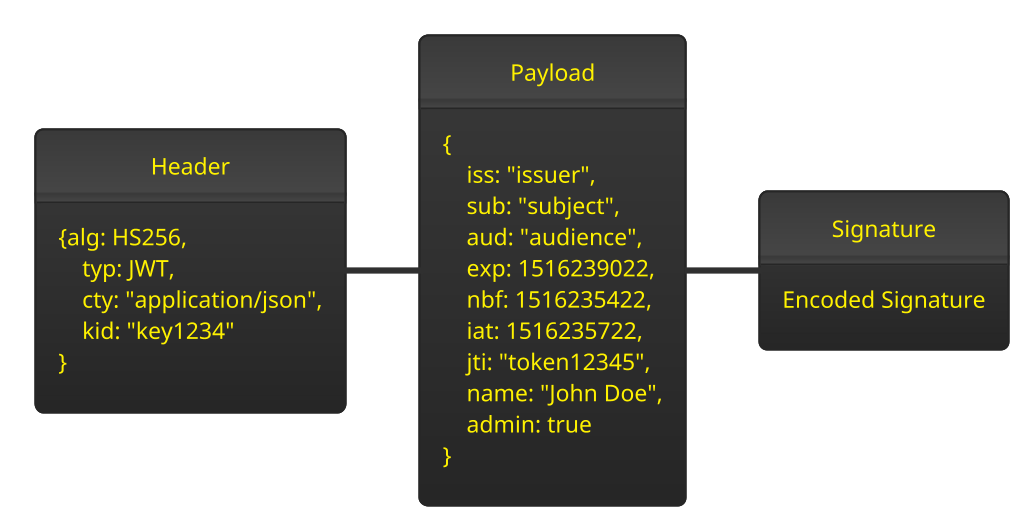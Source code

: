 @startuml
!theme black-knight

hide circle

scale 2

skinparam backgroundColor white

!define RECTANGLE(x) class x << (R,orchid) >>

RECTANGLE(Header)
RECTANGLE(Payload)
RECTANGLE(Signature)

Header : {alg: HS256,\n    typ: JWT,\n    cty: "application/json",\n    kid: "key1234"\n}
Payload : {\n    iss: "issuer",\n    sub: "subject",\n    aud: "audience",\n    exp: 1516239022,\n    nbf: 1516235422,\n    iat: 1516235722,\n    jti: "token12345",\n    name: "John Doe",\n    admin: true\n}
Signature : Encoded Signature

Header -right- Payload
Payload -right- Signature
@enduml
